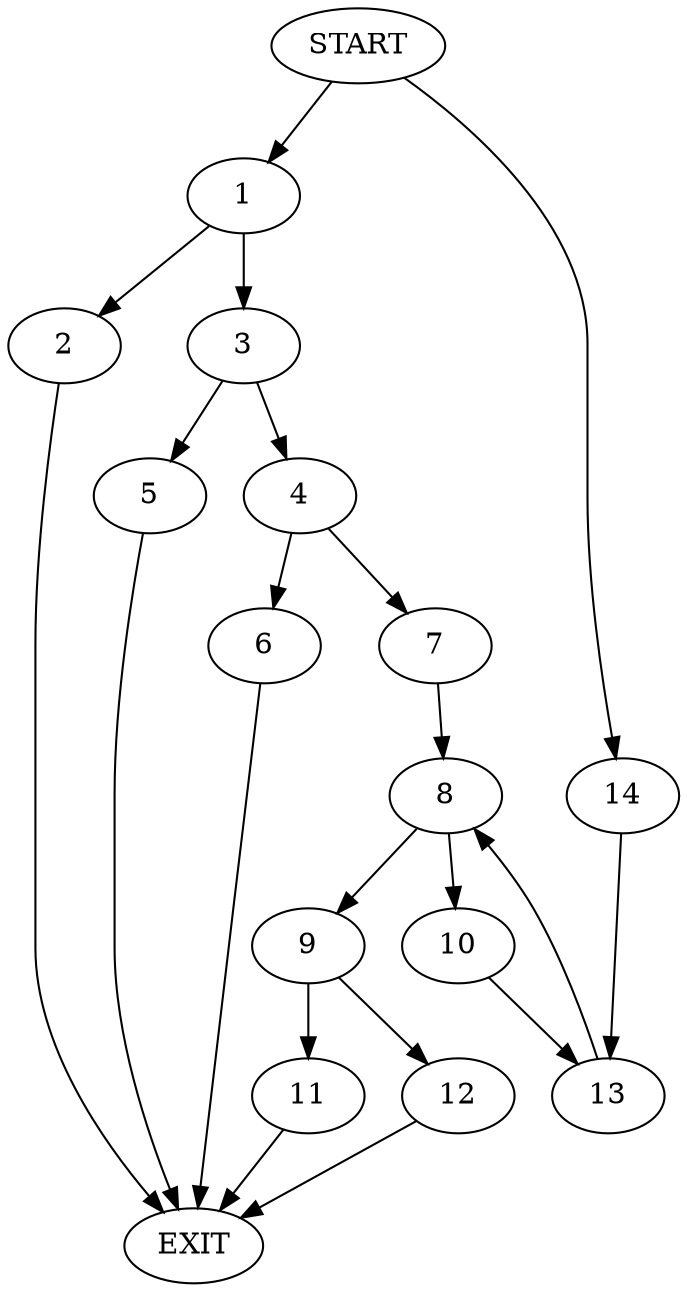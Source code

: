 digraph {
0 [label="START"]
15 [label="EXIT"]
0 -> 1
1 -> 2
1 -> 3
3 -> 4
3 -> 5
2 -> 15
5 -> 15
4 -> 6
4 -> 7
6 -> 15
7 -> 8
8 -> 9
8 -> 10
9 -> 11
9 -> 12
10 -> 13
13 -> 8
0 -> 14
14 -> 13
11 -> 15
12 -> 15
}
